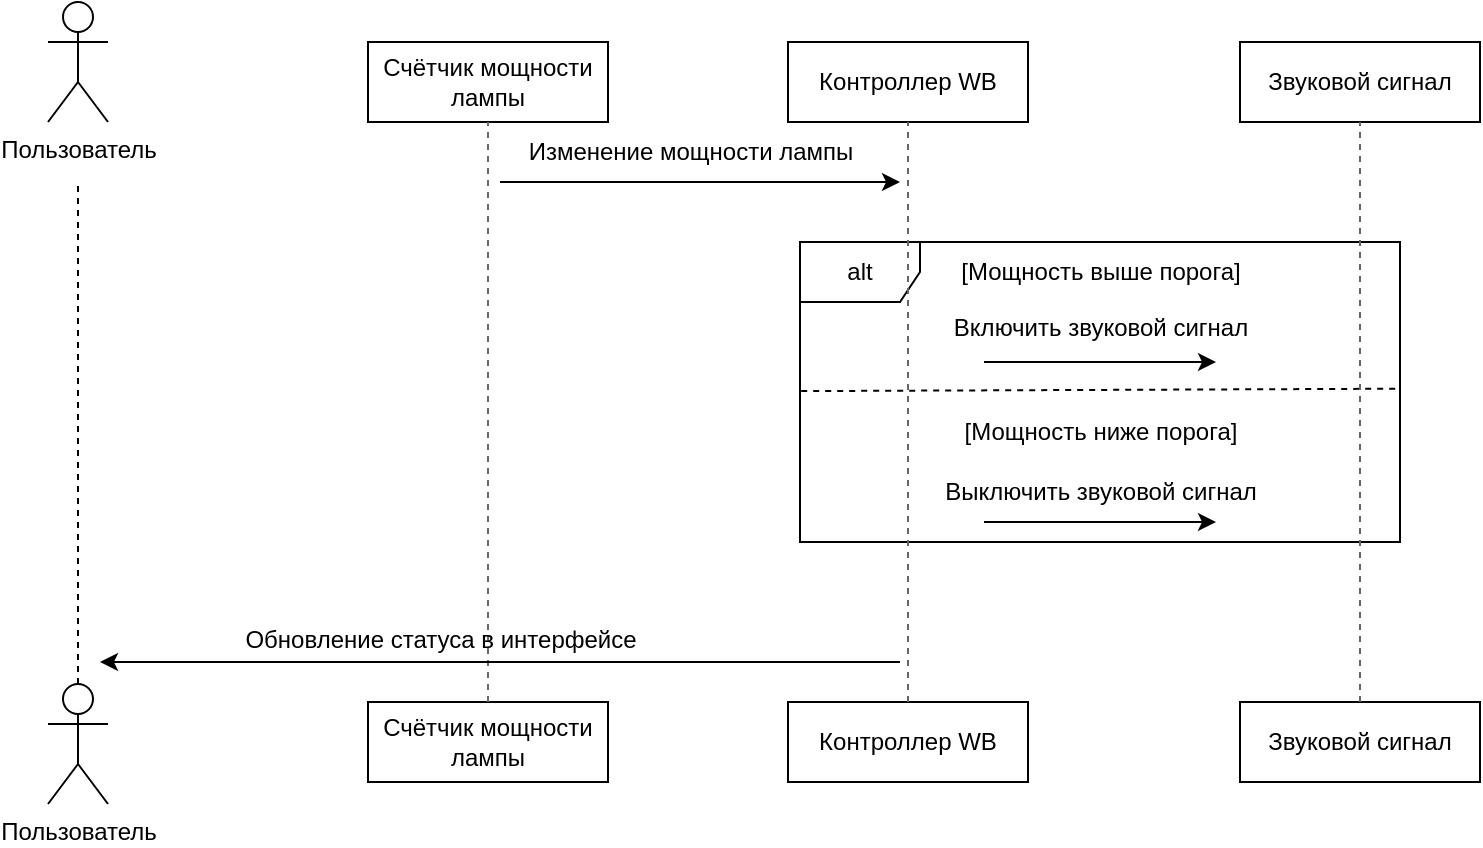 <mxfile version="28.2.3">
  <diagram name="Страница — 1" id="i9xnQ7A0rD7Fb8R9EHWj">
    <mxGraphModel dx="1281" dy="575" grid="0" gridSize="10" guides="1" tooltips="1" connect="1" arrows="1" fold="1" page="0" pageScale="1" pageWidth="1169" pageHeight="827" math="0" shadow="0">
      <root>
        <mxCell id="0" />
        <mxCell id="1" parent="0" />
        <mxCell id="jIZ2BqEK5iqtQ4q3dfxJ-1" value="&lt;div&gt;Пользователь&lt;/div&gt;&lt;div&gt;&lt;br&gt;&lt;/div&gt;" style="shape=umlActor;verticalLabelPosition=bottom;verticalAlign=top;html=1;" vertex="1" parent="1">
          <mxGeometry x="194" y="110" width="30" height="60" as="geometry" />
        </mxCell>
        <mxCell id="jIZ2BqEK5iqtQ4q3dfxJ-2" value="&lt;div&gt;Пользователь&lt;/div&gt;" style="shape=umlActor;verticalLabelPosition=bottom;verticalAlign=top;html=1;" vertex="1" parent="1">
          <mxGeometry x="194" y="451" width="30" height="60" as="geometry" />
        </mxCell>
        <mxCell id="jIZ2BqEK5iqtQ4q3dfxJ-4" value="" style="endArrow=none;dashed=1;html=1;rounded=0;exitX=0.5;exitY=0;exitDx=0;exitDy=0;exitPerimeter=0;" edge="1" parent="1" source="jIZ2BqEK5iqtQ4q3dfxJ-2">
          <mxGeometry width="50" height="50" relative="1" as="geometry">
            <mxPoint x="94" y="310" as="sourcePoint" />
            <mxPoint x="209" y="200" as="targetPoint" />
          </mxGeometry>
        </mxCell>
        <mxCell id="jIZ2BqEK5iqtQ4q3dfxJ-5" value="Счётчик мощности лампы" style="rounded=0;whiteSpace=wrap;html=1;" vertex="1" parent="1">
          <mxGeometry x="354" y="130" width="120" height="40" as="geometry" />
        </mxCell>
        <mxCell id="jIZ2BqEK5iqtQ4q3dfxJ-6" value="Контроллер WB" style="rounded=0;whiteSpace=wrap;html=1;" vertex="1" parent="1">
          <mxGeometry x="564" y="130" width="120" height="40" as="geometry" />
        </mxCell>
        <mxCell id="jIZ2BqEK5iqtQ4q3dfxJ-7" value="Звуковой сигнал" style="rounded=0;whiteSpace=wrap;html=1;" vertex="1" parent="1">
          <mxGeometry x="790" y="130" width="120" height="40" as="geometry" />
        </mxCell>
        <mxCell id="jIZ2BqEK5iqtQ4q3dfxJ-8" value="Счётчик мощности лампы" style="rounded=0;whiteSpace=wrap;html=1;" vertex="1" parent="1">
          <mxGeometry x="354" y="460" width="120" height="40" as="geometry" />
        </mxCell>
        <mxCell id="jIZ2BqEK5iqtQ4q3dfxJ-9" value="Контроллер WB" style="rounded=0;whiteSpace=wrap;html=1;" vertex="1" parent="1">
          <mxGeometry x="564" y="460" width="120" height="40" as="geometry" />
        </mxCell>
        <mxCell id="jIZ2BqEK5iqtQ4q3dfxJ-10" value="Звуковой сигнал" style="rounded=0;whiteSpace=wrap;html=1;" vertex="1" parent="1">
          <mxGeometry x="790" y="460" width="120" height="40" as="geometry" />
        </mxCell>
        <mxCell id="jIZ2BqEK5iqtQ4q3dfxJ-11" value="alt" style="shape=umlFrame;whiteSpace=wrap;html=1;pointerEvents=0;" vertex="1" parent="1">
          <mxGeometry x="570" y="230" width="300" height="150" as="geometry" />
        </mxCell>
        <mxCell id="jIZ2BqEK5iqtQ4q3dfxJ-12" value="" style="endArrow=none;dashed=1;html=1;rounded=0;exitX=0.002;exitY=0.497;exitDx=0;exitDy=0;exitPerimeter=0;entryX=1.002;entryY=0.489;entryDx=0;entryDy=0;entryPerimeter=0;" edge="1" parent="1" source="jIZ2BqEK5iqtQ4q3dfxJ-11" target="jIZ2BqEK5iqtQ4q3dfxJ-11">
          <mxGeometry width="50" height="50" relative="1" as="geometry">
            <mxPoint x="590" y="310" as="sourcePoint" />
            <mxPoint x="640" y="260" as="targetPoint" />
          </mxGeometry>
        </mxCell>
        <mxCell id="jIZ2BqEK5iqtQ4q3dfxJ-13" value="[Мощность выше порога]" style="text;html=1;align=center;verticalAlign=middle;resizable=0;points=[];autosize=1;strokeColor=none;fillColor=none;" vertex="1" parent="1">
          <mxGeometry x="640" y="230" width="160" height="30" as="geometry" />
        </mxCell>
        <mxCell id="jIZ2BqEK5iqtQ4q3dfxJ-14" value="[Мощность ниже порога]" style="text;html=1;align=center;verticalAlign=middle;resizable=0;points=[];autosize=1;strokeColor=none;fillColor=none;" vertex="1" parent="1">
          <mxGeometry x="640" y="310" width="160" height="30" as="geometry" />
        </mxCell>
        <mxCell id="jIZ2BqEK5iqtQ4q3dfxJ-16" value="" style="endArrow=classic;html=1;rounded=0;" edge="1" parent="1">
          <mxGeometry width="50" height="50" relative="1" as="geometry">
            <mxPoint x="662" y="290" as="sourcePoint" />
            <mxPoint x="778" y="290" as="targetPoint" />
          </mxGeometry>
        </mxCell>
        <mxCell id="jIZ2BqEK5iqtQ4q3dfxJ-17" value="" style="endArrow=classic;html=1;rounded=0;" edge="1" parent="1">
          <mxGeometry width="50" height="50" relative="1" as="geometry">
            <mxPoint x="662" y="370" as="sourcePoint" />
            <mxPoint x="778" y="370" as="targetPoint" />
          </mxGeometry>
        </mxCell>
        <mxCell id="jIZ2BqEK5iqtQ4q3dfxJ-18" value="Включить звуковой сигнал" style="text;html=1;align=center;verticalAlign=middle;resizable=0;points=[];autosize=1;strokeColor=none;fillColor=none;" vertex="1" parent="1">
          <mxGeometry x="635" y="258" width="170" height="30" as="geometry" />
        </mxCell>
        <mxCell id="jIZ2BqEK5iqtQ4q3dfxJ-19" value="Выключить звуковой сигнал" style="text;html=1;align=center;verticalAlign=middle;resizable=0;points=[];autosize=1;strokeColor=none;fillColor=none;" vertex="1" parent="1">
          <mxGeometry x="630" y="340" width="180" height="30" as="geometry" />
        </mxCell>
        <mxCell id="jIZ2BqEK5iqtQ4q3dfxJ-20" value="" style="endArrow=none;dashed=1;html=1;rounded=0;exitX=0.5;exitY=0;exitDx=0;exitDy=0;entryX=0.5;entryY=1;entryDx=0;entryDy=0;strokeColor=#6A6A6A;" edge="1" parent="1" source="jIZ2BqEK5iqtQ4q3dfxJ-8" target="jIZ2BqEK5iqtQ4q3dfxJ-5">
          <mxGeometry width="50" height="50" relative="1" as="geometry">
            <mxPoint x="200" y="520" as="sourcePoint" />
            <mxPoint x="200" y="280" as="targetPoint" />
          </mxGeometry>
        </mxCell>
        <mxCell id="jIZ2BqEK5iqtQ4q3dfxJ-21" value="" style="endArrow=none;dashed=1;html=1;rounded=0;exitX=0.5;exitY=0;exitDx=0;exitDy=0;entryX=0.5;entryY=1;entryDx=0;entryDy=0;strokeColor=#656565;" edge="1" parent="1" source="jIZ2BqEK5iqtQ4q3dfxJ-9" target="jIZ2BqEK5iqtQ4q3dfxJ-6">
          <mxGeometry width="50" height="50" relative="1" as="geometry">
            <mxPoint x="410" y="600" as="sourcePoint" />
            <mxPoint x="410" y="310" as="targetPoint" />
          </mxGeometry>
        </mxCell>
        <mxCell id="jIZ2BqEK5iqtQ4q3dfxJ-22" value="" style="endArrow=none;dashed=1;html=1;rounded=0;exitX=0.5;exitY=0;exitDx=0;exitDy=0;entryX=0.5;entryY=1;entryDx=0;entryDy=0;strokeColor=#656565;" edge="1" parent="1" source="jIZ2BqEK5iqtQ4q3dfxJ-10" target="jIZ2BqEK5iqtQ4q3dfxJ-7">
          <mxGeometry width="50" height="50" relative="1" as="geometry">
            <mxPoint x="620" y="490" as="sourcePoint" />
            <mxPoint x="620" y="200" as="targetPoint" />
          </mxGeometry>
        </mxCell>
        <mxCell id="jIZ2BqEK5iqtQ4q3dfxJ-23" value="" style="endArrow=classic;html=1;rounded=0;" edge="1" parent="1">
          <mxGeometry width="50" height="50" relative="1" as="geometry">
            <mxPoint x="420" y="200" as="sourcePoint" />
            <mxPoint x="620" y="200" as="targetPoint" />
          </mxGeometry>
        </mxCell>
        <mxCell id="jIZ2BqEK5iqtQ4q3dfxJ-24" value="Изменение мощности лампы" style="text;html=1;align=center;verticalAlign=middle;resizable=0;points=[];autosize=1;strokeColor=none;fillColor=none;" vertex="1" parent="1">
          <mxGeometry x="420" y="170" width="190" height="30" as="geometry" />
        </mxCell>
        <mxCell id="jIZ2BqEK5iqtQ4q3dfxJ-25" value="" style="endArrow=classic;html=1;rounded=0;" edge="1" parent="1">
          <mxGeometry width="50" height="50" relative="1" as="geometry">
            <mxPoint x="620" y="440" as="sourcePoint" />
            <mxPoint x="220" y="440" as="targetPoint" />
          </mxGeometry>
        </mxCell>
        <mxCell id="jIZ2BqEK5iqtQ4q3dfxJ-26" value="&lt;div&gt;Обновление статуса в интерфейсе&lt;/div&gt;" style="text;html=1;align=center;verticalAlign=middle;resizable=0;points=[];autosize=1;strokeColor=none;fillColor=none;" vertex="1" parent="1">
          <mxGeometry x="280" y="414" width="220" height="30" as="geometry" />
        </mxCell>
      </root>
    </mxGraphModel>
  </diagram>
</mxfile>
